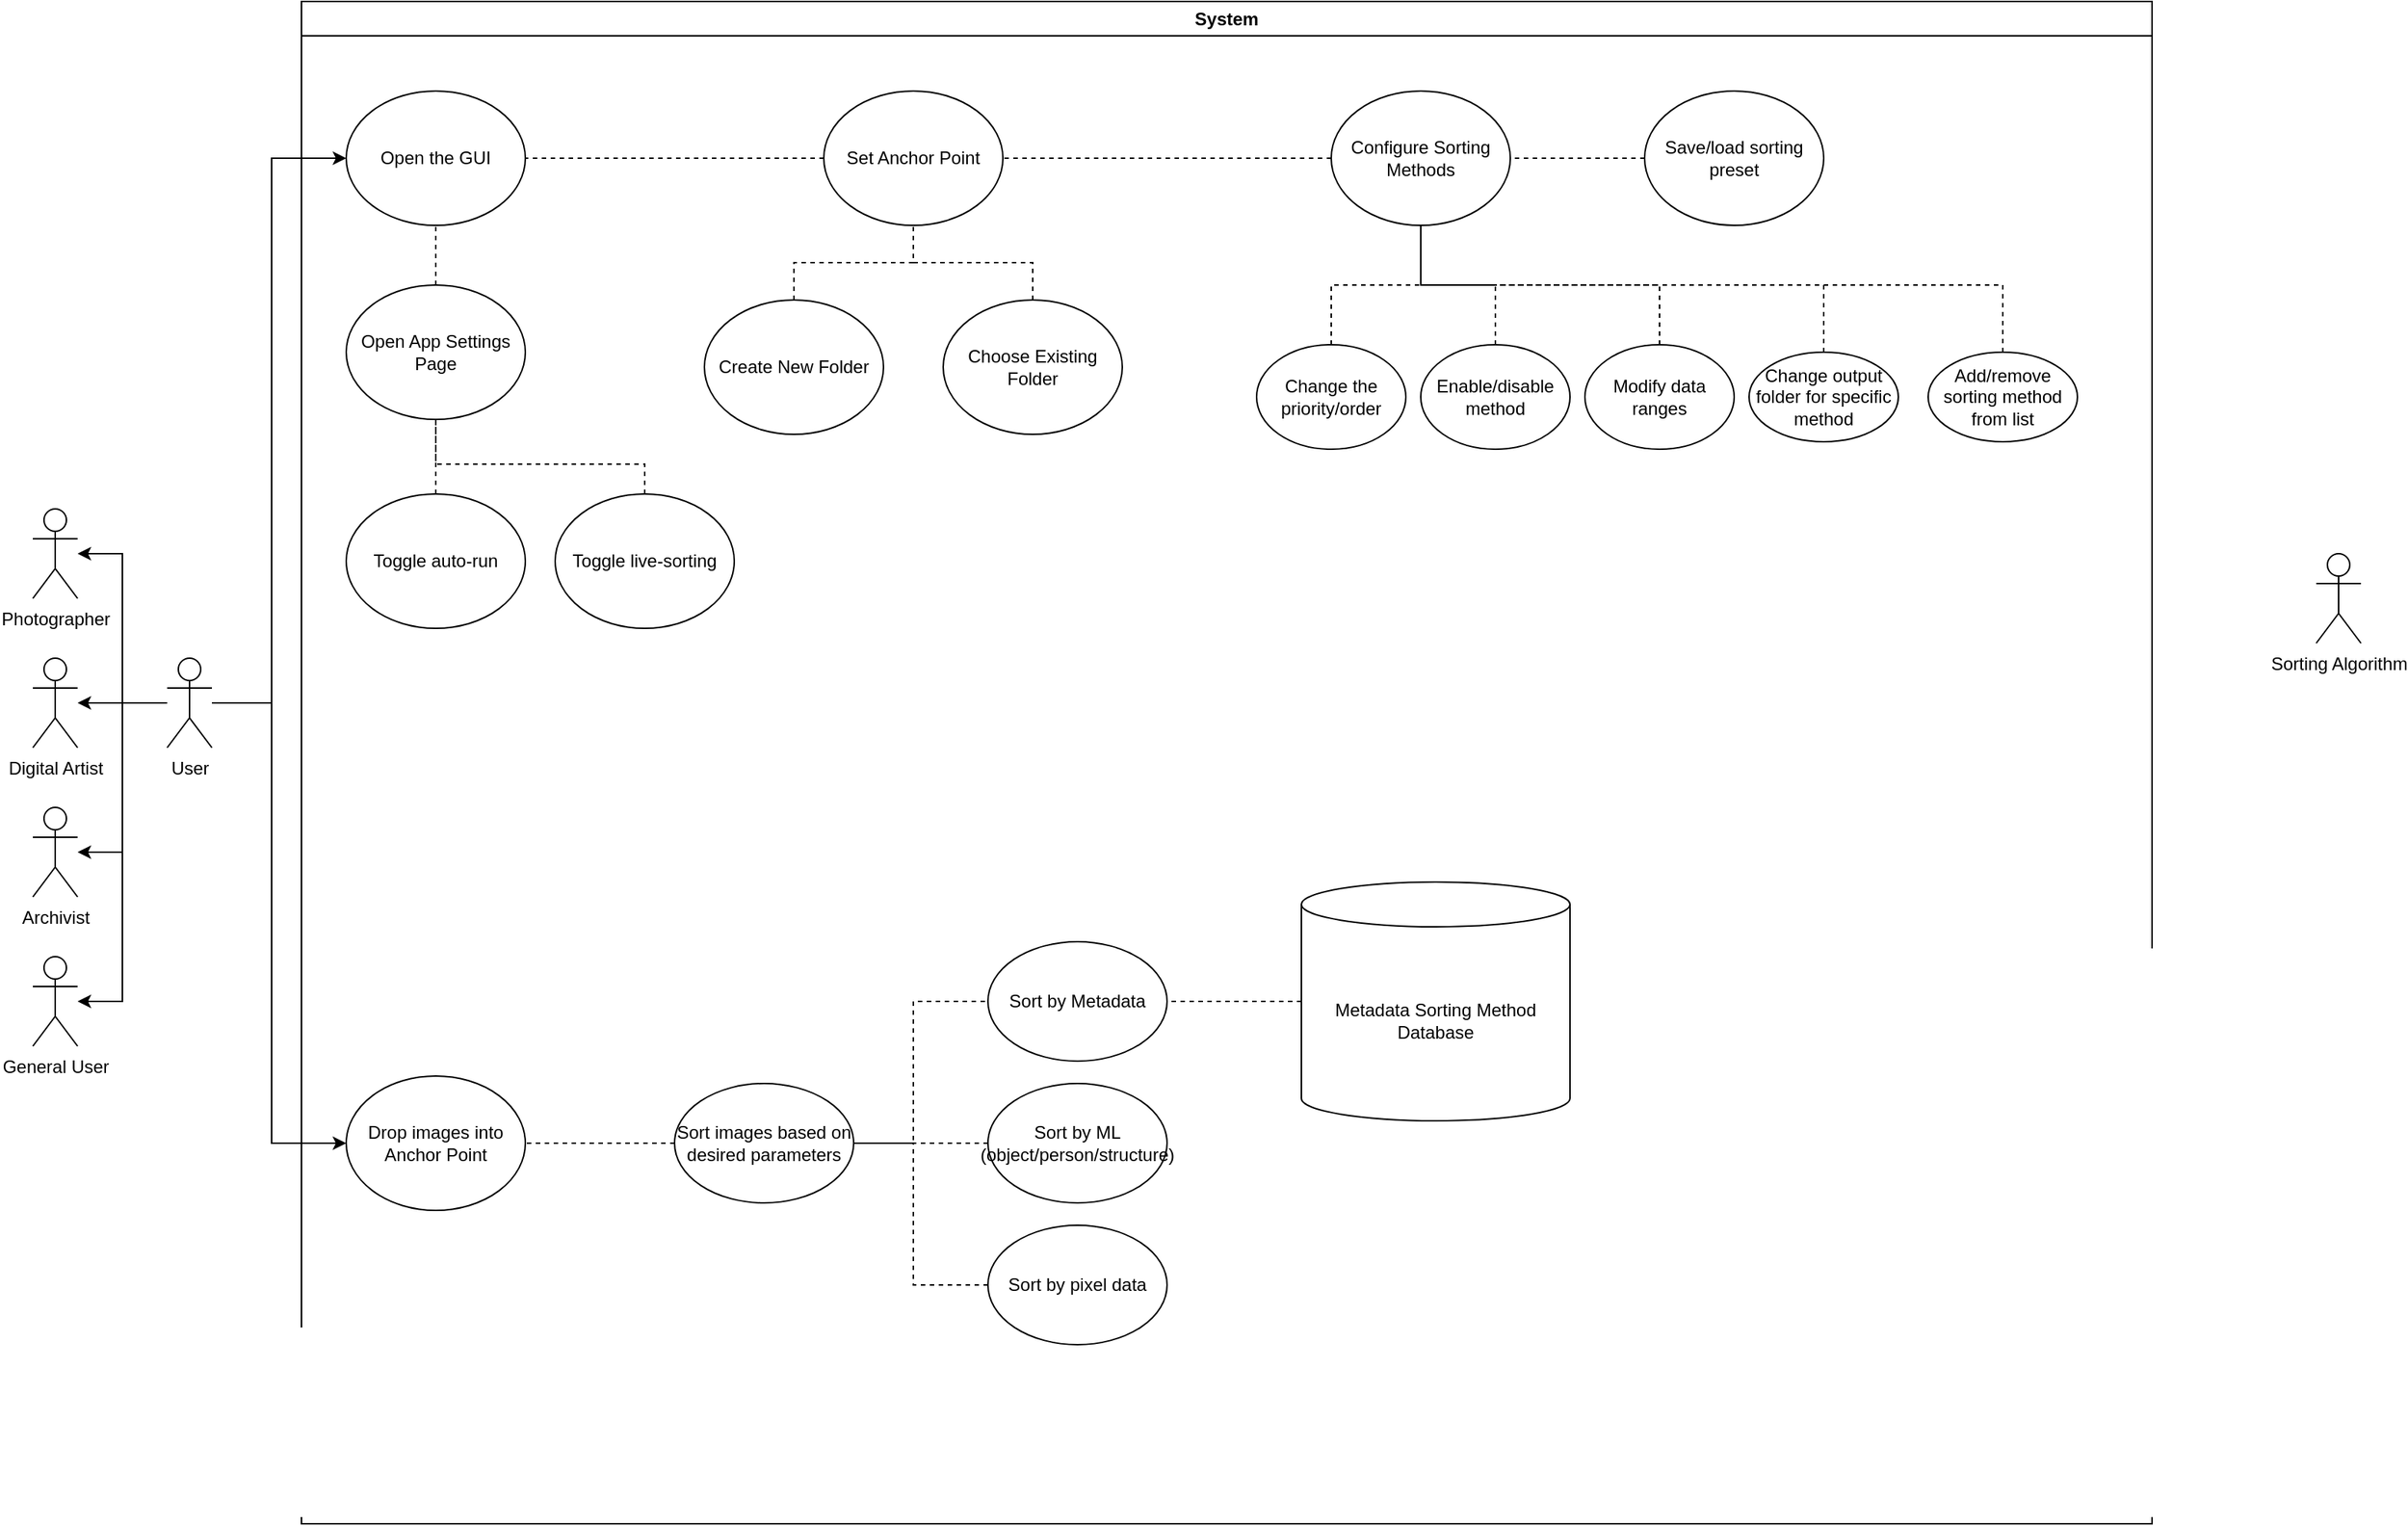 <mxfile version="22.0.0" type="device">
  <diagram name="Page-1" id="Lupr_SWoPYKB-GhK5xZ4">
    <mxGraphModel dx="2746" dy="934" grid="1" gridSize="10" guides="1" tooltips="1" connect="1" arrows="1" fold="1" page="1" pageScale="1" pageWidth="850" pageHeight="1100" math="0" shadow="0">
      <root>
        <mxCell id="0" />
        <mxCell id="1" parent="0" />
        <mxCell id="B3tBt2Ysn_EMWluu0rf4-15" style="edgeStyle=orthogonalEdgeStyle;rounded=0;orthogonalLoop=1;jettySize=auto;html=1;" edge="1" parent="1" source="B3tBt2Ysn_EMWluu0rf4-3" target="B3tBt2Ysn_EMWluu0rf4-7">
          <mxGeometry relative="1" as="geometry">
            <Array as="points">
              <mxPoint x="-740" y="510" />
              <mxPoint x="-740" y="410" />
            </Array>
          </mxGeometry>
        </mxCell>
        <mxCell id="B3tBt2Ysn_EMWluu0rf4-16" style="edgeStyle=orthogonalEdgeStyle;rounded=0;orthogonalLoop=1;jettySize=auto;html=1;" edge="1" parent="1" source="B3tBt2Ysn_EMWluu0rf4-3" target="B3tBt2Ysn_EMWluu0rf4-9">
          <mxGeometry relative="1" as="geometry" />
        </mxCell>
        <mxCell id="B3tBt2Ysn_EMWluu0rf4-17" style="edgeStyle=orthogonalEdgeStyle;rounded=0;orthogonalLoop=1;jettySize=auto;html=1;" edge="1" parent="1" source="B3tBt2Ysn_EMWluu0rf4-3" target="B3tBt2Ysn_EMWluu0rf4-11">
          <mxGeometry relative="1" as="geometry">
            <Array as="points">
              <mxPoint x="-740" y="510" />
              <mxPoint x="-740" y="610" />
            </Array>
          </mxGeometry>
        </mxCell>
        <mxCell id="B3tBt2Ysn_EMWluu0rf4-18" style="edgeStyle=orthogonalEdgeStyle;rounded=0;orthogonalLoop=1;jettySize=auto;html=1;" edge="1" parent="1" source="B3tBt2Ysn_EMWluu0rf4-3" target="B3tBt2Ysn_EMWluu0rf4-13">
          <mxGeometry relative="1" as="geometry">
            <Array as="points">
              <mxPoint x="-740" y="510" />
              <mxPoint x="-740" y="710" />
            </Array>
          </mxGeometry>
        </mxCell>
        <mxCell id="B3tBt2Ysn_EMWluu0rf4-21" style="edgeStyle=orthogonalEdgeStyle;rounded=0;orthogonalLoop=1;jettySize=auto;html=1;" edge="1" parent="1" source="B3tBt2Ysn_EMWluu0rf4-3" target="B3tBt2Ysn_EMWluu0rf4-1">
          <mxGeometry relative="1" as="geometry">
            <Array as="points">
              <mxPoint x="-640" y="510" />
              <mxPoint x="-640" y="145" />
            </Array>
          </mxGeometry>
        </mxCell>
        <mxCell id="B3tBt2Ysn_EMWluu0rf4-22" style="edgeStyle=orthogonalEdgeStyle;rounded=0;orthogonalLoop=1;jettySize=auto;html=1;" edge="1" parent="1" source="B3tBt2Ysn_EMWluu0rf4-3" target="B3tBt2Ysn_EMWluu0rf4-19">
          <mxGeometry relative="1" as="geometry">
            <Array as="points">
              <mxPoint x="-640" y="510" />
              <mxPoint x="-640" y="805" />
            </Array>
          </mxGeometry>
        </mxCell>
        <mxCell id="B3tBt2Ysn_EMWluu0rf4-3" value="User" style="shape=umlActor;verticalLabelPosition=bottom;verticalAlign=top;html=1;outlineConnect=0;" vertex="1" parent="1">
          <mxGeometry x="-710" y="480" width="30" height="60" as="geometry" />
        </mxCell>
        <mxCell id="B3tBt2Ysn_EMWluu0rf4-5" value="&lt;div&gt;System&lt;/div&gt;" style="swimlane;whiteSpace=wrap;html=1;" vertex="1" parent="1">
          <mxGeometry x="-620" y="40" width="1240" height="1020" as="geometry">
            <mxRectangle x="-620" y="40" width="80" height="30" as="alternateBounds" />
          </mxGeometry>
        </mxCell>
        <mxCell id="B3tBt2Ysn_EMWluu0rf4-1" value="Open the GUI" style="ellipse;whiteSpace=wrap;html=1;" vertex="1" parent="B3tBt2Ysn_EMWluu0rf4-5">
          <mxGeometry x="30" y="60" width="120" height="90" as="geometry" />
        </mxCell>
        <mxCell id="B3tBt2Ysn_EMWluu0rf4-19" value="Drop images into Anchor Point" style="ellipse;whiteSpace=wrap;html=1;" vertex="1" parent="B3tBt2Ysn_EMWluu0rf4-5">
          <mxGeometry x="30" y="720" width="120" height="90" as="geometry" />
        </mxCell>
        <mxCell id="B3tBt2Ysn_EMWluu0rf4-24" value="&lt;div&gt;Open App Settings Page&lt;/div&gt;" style="ellipse;whiteSpace=wrap;html=1;" vertex="1" parent="B3tBt2Ysn_EMWluu0rf4-5">
          <mxGeometry x="30" y="190" width="120" height="90" as="geometry" />
        </mxCell>
        <mxCell id="B3tBt2Ysn_EMWluu0rf4-27" value="" style="endArrow=none;dashed=1;html=1;rounded=0;edgeStyle=orthogonalEdgeStyle;" edge="1" parent="B3tBt2Ysn_EMWluu0rf4-5" source="B3tBt2Ysn_EMWluu0rf4-24" target="B3tBt2Ysn_EMWluu0rf4-1">
          <mxGeometry width="50" height="50" relative="1" as="geometry">
            <mxPoint x="170" y="220" as="sourcePoint" />
            <mxPoint x="220" y="170" as="targetPoint" />
          </mxGeometry>
        </mxCell>
        <mxCell id="B3tBt2Ysn_EMWluu0rf4-32" value="Sort images based on desired parameters" style="ellipse;whiteSpace=wrap;html=1;" vertex="1" parent="B3tBt2Ysn_EMWluu0rf4-5">
          <mxGeometry x="250" y="725" width="120" height="80" as="geometry" />
        </mxCell>
        <mxCell id="B3tBt2Ysn_EMWluu0rf4-33" value="&lt;div&gt;Set Anchor Point&lt;br&gt;&lt;/div&gt;" style="ellipse;whiteSpace=wrap;html=1;" vertex="1" parent="B3tBt2Ysn_EMWluu0rf4-5">
          <mxGeometry x="350" y="60" width="120" height="90" as="geometry" />
        </mxCell>
        <mxCell id="B3tBt2Ysn_EMWluu0rf4-35" value="" style="endArrow=none;dashed=1;html=1;rounded=0;edgeStyle=orthogonalEdgeStyle;" edge="1" parent="B3tBt2Ysn_EMWluu0rf4-5" source="B3tBt2Ysn_EMWluu0rf4-33" target="B3tBt2Ysn_EMWluu0rf4-1">
          <mxGeometry width="50" height="50" relative="1" as="geometry">
            <mxPoint x="280" y="240" as="sourcePoint" />
            <mxPoint x="330" y="190" as="targetPoint" />
          </mxGeometry>
        </mxCell>
        <mxCell id="B3tBt2Ysn_EMWluu0rf4-37" value="&lt;div&gt;Create New Folder&lt;br&gt;&lt;/div&gt;" style="ellipse;whiteSpace=wrap;html=1;" vertex="1" parent="B3tBt2Ysn_EMWluu0rf4-5">
          <mxGeometry x="270" y="200" width="120" height="90" as="geometry" />
        </mxCell>
        <mxCell id="B3tBt2Ysn_EMWluu0rf4-38" value="&lt;div&gt;Choose Existing Folder&lt;br&gt;&lt;/div&gt;" style="ellipse;whiteSpace=wrap;html=1;" vertex="1" parent="B3tBt2Ysn_EMWluu0rf4-5">
          <mxGeometry x="430" y="200" width="120" height="90" as="geometry" />
        </mxCell>
        <mxCell id="B3tBt2Ysn_EMWluu0rf4-40" value="" style="endArrow=none;dashed=1;html=1;rounded=0;edgeStyle=orthogonalEdgeStyle;" edge="1" parent="B3tBt2Ysn_EMWluu0rf4-5" source="B3tBt2Ysn_EMWluu0rf4-37" target="B3tBt2Ysn_EMWluu0rf4-33">
          <mxGeometry width="50" height="50" relative="1" as="geometry">
            <mxPoint x="390" y="410" as="sourcePoint" />
            <mxPoint x="440" y="360" as="targetPoint" />
          </mxGeometry>
        </mxCell>
        <mxCell id="B3tBt2Ysn_EMWluu0rf4-41" value="" style="endArrow=none;dashed=1;html=1;rounded=0;edgeStyle=orthogonalEdgeStyle;" edge="1" parent="B3tBt2Ysn_EMWluu0rf4-5" source="B3tBt2Ysn_EMWluu0rf4-38" target="B3tBt2Ysn_EMWluu0rf4-33">
          <mxGeometry width="50" height="50" relative="1" as="geometry">
            <mxPoint x="380" y="410" as="sourcePoint" />
            <mxPoint x="430" y="360" as="targetPoint" />
          </mxGeometry>
        </mxCell>
        <mxCell id="B3tBt2Ysn_EMWluu0rf4-42" value="Configure Sorting Methods" style="ellipse;whiteSpace=wrap;html=1;" vertex="1" parent="B3tBt2Ysn_EMWluu0rf4-5">
          <mxGeometry x="690" y="60" width="120" height="90" as="geometry" />
        </mxCell>
        <mxCell id="B3tBt2Ysn_EMWluu0rf4-45" value="" style="endArrow=none;dashed=1;html=1;rounded=0;" edge="1" parent="B3tBt2Ysn_EMWluu0rf4-5" source="B3tBt2Ysn_EMWluu0rf4-32" target="B3tBt2Ysn_EMWluu0rf4-19">
          <mxGeometry width="50" height="50" relative="1" as="geometry">
            <mxPoint x="270" y="720" as="sourcePoint" />
            <mxPoint x="320" y="670" as="targetPoint" />
          </mxGeometry>
        </mxCell>
        <mxCell id="B3tBt2Ysn_EMWluu0rf4-46" value="Sort by Metadata" style="ellipse;whiteSpace=wrap;html=1;" vertex="1" parent="B3tBt2Ysn_EMWluu0rf4-5">
          <mxGeometry x="460" y="630" width="120" height="80" as="geometry" />
        </mxCell>
        <mxCell id="B3tBt2Ysn_EMWluu0rf4-47" value="Sort by ML (object/person/structure)" style="ellipse;whiteSpace=wrap;html=1;" vertex="1" parent="B3tBt2Ysn_EMWluu0rf4-5">
          <mxGeometry x="460" y="725" width="120" height="80" as="geometry" />
        </mxCell>
        <mxCell id="B3tBt2Ysn_EMWluu0rf4-48" value="Sort by pixel data" style="ellipse;whiteSpace=wrap;html=1;" vertex="1" parent="B3tBt2Ysn_EMWluu0rf4-5">
          <mxGeometry x="460" y="820" width="120" height="80" as="geometry" />
        </mxCell>
        <mxCell id="B3tBt2Ysn_EMWluu0rf4-49" value="" style="endArrow=none;dashed=1;html=1;rounded=0;edgeStyle=orthogonalEdgeStyle;" edge="1" parent="B3tBt2Ysn_EMWluu0rf4-5" source="B3tBt2Ysn_EMWluu0rf4-32" target="B3tBt2Ysn_EMWluu0rf4-46">
          <mxGeometry width="50" height="50" relative="1" as="geometry">
            <mxPoint x="330" y="690" as="sourcePoint" />
            <mxPoint x="380" y="640" as="targetPoint" />
            <Array as="points">
              <mxPoint x="410" y="765" />
              <mxPoint x="410" y="670" />
            </Array>
          </mxGeometry>
        </mxCell>
        <mxCell id="B3tBt2Ysn_EMWluu0rf4-50" value="" style="endArrow=none;dashed=1;html=1;rounded=0;edgeStyle=orthogonalEdgeStyle;" edge="1" parent="B3tBt2Ysn_EMWluu0rf4-5" source="B3tBt2Ysn_EMWluu0rf4-47" target="B3tBt2Ysn_EMWluu0rf4-32">
          <mxGeometry width="50" height="50" relative="1" as="geometry">
            <mxPoint x="320" y="920" as="sourcePoint" />
            <mxPoint x="370" y="870" as="targetPoint" />
            <Array as="points">
              <mxPoint x="430" y="765" />
              <mxPoint x="430" y="765" />
            </Array>
          </mxGeometry>
        </mxCell>
        <mxCell id="B3tBt2Ysn_EMWluu0rf4-51" value="" style="endArrow=none;dashed=1;html=1;rounded=0;edgeStyle=orthogonalEdgeStyle;" edge="1" parent="B3tBt2Ysn_EMWluu0rf4-5" source="B3tBt2Ysn_EMWluu0rf4-48" target="B3tBt2Ysn_EMWluu0rf4-32">
          <mxGeometry width="50" height="50" relative="1" as="geometry">
            <mxPoint x="310" y="940" as="sourcePoint" />
            <mxPoint x="360" y="890" as="targetPoint" />
            <Array as="points">
              <mxPoint x="410" y="860" />
              <mxPoint x="410" y="765" />
            </Array>
          </mxGeometry>
        </mxCell>
        <mxCell id="B3tBt2Ysn_EMWluu0rf4-52" value="Change the priority/order" style="ellipse;whiteSpace=wrap;html=1;" vertex="1" parent="B3tBt2Ysn_EMWluu0rf4-5">
          <mxGeometry x="640" y="230" width="100" height="70" as="geometry" />
        </mxCell>
        <mxCell id="B3tBt2Ysn_EMWluu0rf4-53" value="Enable/disable method" style="ellipse;whiteSpace=wrap;html=1;" vertex="1" parent="B3tBt2Ysn_EMWluu0rf4-5">
          <mxGeometry x="750" y="230" width="100" height="70" as="geometry" />
        </mxCell>
        <mxCell id="B3tBt2Ysn_EMWluu0rf4-54" value="Modify data ranges" style="ellipse;whiteSpace=wrap;html=1;" vertex="1" parent="B3tBt2Ysn_EMWluu0rf4-5">
          <mxGeometry x="860" y="230" width="100" height="70" as="geometry" />
        </mxCell>
        <mxCell id="B3tBt2Ysn_EMWluu0rf4-55" value="Add/remove sorting method from list" style="ellipse;whiteSpace=wrap;html=1;" vertex="1" parent="B3tBt2Ysn_EMWluu0rf4-5">
          <mxGeometry x="1090" y="235" width="100" height="60" as="geometry" />
        </mxCell>
        <mxCell id="B3tBt2Ysn_EMWluu0rf4-56" value="" style="endArrow=none;dashed=1;html=1;rounded=0;edgeStyle=orthogonalEdgeStyle;" edge="1" parent="B3tBt2Ysn_EMWluu0rf4-5" source="B3tBt2Ysn_EMWluu0rf4-42" target="B3tBt2Ysn_EMWluu0rf4-33">
          <mxGeometry width="50" height="50" relative="1" as="geometry">
            <mxPoint x="580" y="260" as="sourcePoint" />
            <mxPoint x="630" y="210" as="targetPoint" />
          </mxGeometry>
        </mxCell>
        <mxCell id="B3tBt2Ysn_EMWluu0rf4-57" value="" style="endArrow=none;dashed=1;html=1;rounded=0;edgeStyle=orthogonalEdgeStyle;" edge="1" parent="B3tBt2Ysn_EMWluu0rf4-5" source="B3tBt2Ysn_EMWluu0rf4-52" target="B3tBt2Ysn_EMWluu0rf4-42">
          <mxGeometry width="50" height="50" relative="1" as="geometry">
            <mxPoint x="670" y="450" as="sourcePoint" />
            <mxPoint x="720" y="400" as="targetPoint" />
          </mxGeometry>
        </mxCell>
        <mxCell id="B3tBt2Ysn_EMWluu0rf4-58" value="" style="endArrow=none;dashed=1;html=1;rounded=0;edgeStyle=orthogonalEdgeStyle;" edge="1" parent="B3tBt2Ysn_EMWluu0rf4-5" source="B3tBt2Ysn_EMWluu0rf4-53" target="B3tBt2Ysn_EMWluu0rf4-42">
          <mxGeometry width="50" height="50" relative="1" as="geometry">
            <mxPoint x="920" y="200" as="sourcePoint" />
            <mxPoint x="970" y="150" as="targetPoint" />
          </mxGeometry>
        </mxCell>
        <mxCell id="B3tBt2Ysn_EMWluu0rf4-59" value="" style="endArrow=none;dashed=1;html=1;rounded=0;edgeStyle=orthogonalEdgeStyle;" edge="1" parent="B3tBt2Ysn_EMWluu0rf4-5" source="B3tBt2Ysn_EMWluu0rf4-54" target="B3tBt2Ysn_EMWluu0rf4-42">
          <mxGeometry width="50" height="50" relative="1" as="geometry">
            <mxPoint x="890" y="170" as="sourcePoint" />
            <mxPoint x="940" y="120" as="targetPoint" />
            <Array as="points">
              <mxPoint x="910" y="190" />
              <mxPoint x="750" y="190" />
            </Array>
          </mxGeometry>
        </mxCell>
        <mxCell id="B3tBt2Ysn_EMWluu0rf4-62" value="Change output folder for specific method" style="ellipse;whiteSpace=wrap;html=1;" vertex="1" parent="B3tBt2Ysn_EMWluu0rf4-5">
          <mxGeometry x="970" y="235" width="100" height="60" as="geometry" />
        </mxCell>
        <mxCell id="B3tBt2Ysn_EMWluu0rf4-63" value="" style="endArrow=none;dashed=1;html=1;rounded=0;edgeStyle=orthogonalEdgeStyle;" edge="1" parent="B3tBt2Ysn_EMWluu0rf4-5" source="B3tBt2Ysn_EMWluu0rf4-62" target="B3tBt2Ysn_EMWluu0rf4-42">
          <mxGeometry width="50" height="50" relative="1" as="geometry">
            <mxPoint x="1030" y="460" as="sourcePoint" />
            <mxPoint x="1080" y="410" as="targetPoint" />
            <Array as="points">
              <mxPoint x="1020" y="190" />
              <mxPoint x="750" y="190" />
            </Array>
          </mxGeometry>
        </mxCell>
        <mxCell id="B3tBt2Ysn_EMWluu0rf4-64" value="" style="endArrow=none;dashed=1;html=1;rounded=0;edgeStyle=orthogonalEdgeStyle;" edge="1" parent="B3tBt2Ysn_EMWluu0rf4-5" source="B3tBt2Ysn_EMWluu0rf4-55" target="B3tBt2Ysn_EMWluu0rf4-42">
          <mxGeometry width="50" height="50" relative="1" as="geometry">
            <mxPoint x="830" y="440" as="sourcePoint" />
            <mxPoint x="880" y="390" as="targetPoint" />
            <Array as="points">
              <mxPoint x="1140" y="190" />
              <mxPoint x="750" y="190" />
            </Array>
          </mxGeometry>
        </mxCell>
        <mxCell id="B3tBt2Ysn_EMWluu0rf4-65" value="Toggle auto-run" style="ellipse;whiteSpace=wrap;html=1;" vertex="1" parent="B3tBt2Ysn_EMWluu0rf4-5">
          <mxGeometry x="30" y="330" width="120" height="90" as="geometry" />
        </mxCell>
        <mxCell id="B3tBt2Ysn_EMWluu0rf4-66" value="Toggle live-sorting" style="ellipse;whiteSpace=wrap;html=1;" vertex="1" parent="B3tBt2Ysn_EMWluu0rf4-5">
          <mxGeometry x="170" y="330" width="120" height="90" as="geometry" />
        </mxCell>
        <mxCell id="B3tBt2Ysn_EMWluu0rf4-67" value="" style="endArrow=none;dashed=1;html=1;rounded=0;" edge="1" parent="B3tBt2Ysn_EMWluu0rf4-5" source="B3tBt2Ysn_EMWluu0rf4-65" target="B3tBt2Ysn_EMWluu0rf4-24">
          <mxGeometry width="50" height="50" relative="1" as="geometry">
            <mxPoint x="60" y="580" as="sourcePoint" />
            <mxPoint x="110" y="530" as="targetPoint" />
          </mxGeometry>
        </mxCell>
        <mxCell id="B3tBt2Ysn_EMWluu0rf4-68" value="" style="endArrow=none;dashed=1;html=1;rounded=0;edgeStyle=orthogonalEdgeStyle;" edge="1" parent="B3tBt2Ysn_EMWluu0rf4-5" source="B3tBt2Ysn_EMWluu0rf4-66" target="B3tBt2Ysn_EMWluu0rf4-24">
          <mxGeometry width="50" height="50" relative="1" as="geometry">
            <mxPoint x="210" y="480" as="sourcePoint" />
            <mxPoint x="260" y="430" as="targetPoint" />
            <Array as="points">
              <mxPoint x="230" y="310" />
              <mxPoint x="90" y="310" />
            </Array>
          </mxGeometry>
        </mxCell>
        <mxCell id="B3tBt2Ysn_EMWluu0rf4-71" value="" style="endArrow=none;dashed=1;html=1;rounded=0;edgeStyle=orthogonalEdgeStyle;" edge="1" parent="B3tBt2Ysn_EMWluu0rf4-5" source="B3tBt2Ysn_EMWluu0rf4-73" target="B3tBt2Ysn_EMWluu0rf4-46">
          <mxGeometry width="50" height="50" relative="1" as="geometry">
            <mxPoint x="680" y="670.0" as="sourcePoint" />
            <mxPoint x="740" y="620" as="targetPoint" />
          </mxGeometry>
        </mxCell>
        <mxCell id="B3tBt2Ysn_EMWluu0rf4-73" value="Metadata Sorting Method Database" style="shape=cylinder3;whiteSpace=wrap;html=1;boundedLbl=1;backgroundOutline=1;size=15;" vertex="1" parent="B3tBt2Ysn_EMWluu0rf4-5">
          <mxGeometry x="670" y="590" width="180" height="160" as="geometry" />
        </mxCell>
        <mxCell id="B3tBt2Ysn_EMWluu0rf4-74" value="&lt;div&gt;Save/load sorting preset&lt;/div&gt;" style="ellipse;whiteSpace=wrap;html=1;" vertex="1" parent="B3tBt2Ysn_EMWluu0rf4-5">
          <mxGeometry x="900" y="60" width="120" height="90" as="geometry" />
        </mxCell>
        <mxCell id="B3tBt2Ysn_EMWluu0rf4-75" value="" style="endArrow=none;dashed=1;html=1;rounded=0;edgeStyle=orthogonalEdgeStyle;" edge="1" parent="B3tBt2Ysn_EMWluu0rf4-5" source="B3tBt2Ysn_EMWluu0rf4-74" target="B3tBt2Ysn_EMWluu0rf4-42">
          <mxGeometry width="50" height="50" relative="1" as="geometry">
            <mxPoint x="860" y="420" as="sourcePoint" />
            <mxPoint x="910" y="370" as="targetPoint" />
          </mxGeometry>
        </mxCell>
        <mxCell id="B3tBt2Ysn_EMWluu0rf4-7" value="Photographer" style="shape=umlActor;verticalLabelPosition=bottom;verticalAlign=top;html=1;outlineConnect=0;" vertex="1" parent="1">
          <mxGeometry x="-800" y="380" width="30" height="60" as="geometry" />
        </mxCell>
        <mxCell id="B3tBt2Ysn_EMWluu0rf4-9" value="&lt;div&gt;Digital Artist&lt;/div&gt;" style="shape=umlActor;verticalLabelPosition=bottom;verticalAlign=top;html=1;outlineConnect=0;" vertex="1" parent="1">
          <mxGeometry x="-800" y="480" width="30" height="60" as="geometry" />
        </mxCell>
        <mxCell id="B3tBt2Ysn_EMWluu0rf4-11" value="Archivist" style="shape=umlActor;verticalLabelPosition=bottom;verticalAlign=top;html=1;outlineConnect=0;" vertex="1" parent="1">
          <mxGeometry x="-800" y="580" width="30" height="60" as="geometry" />
        </mxCell>
        <mxCell id="B3tBt2Ysn_EMWluu0rf4-13" value="General User" style="shape=umlActor;verticalLabelPosition=bottom;verticalAlign=top;html=1;outlineConnect=0;" vertex="1" parent="1">
          <mxGeometry x="-800" y="680" width="30" height="60" as="geometry" />
        </mxCell>
        <mxCell id="B3tBt2Ysn_EMWluu0rf4-28" value="&lt;div&gt;Sorting Algorithm&lt;/div&gt;" style="shape=umlActor;verticalLabelPosition=bottom;verticalAlign=top;html=1;" vertex="1" parent="1">
          <mxGeometry x="730" y="410" width="30" height="60" as="geometry" />
        </mxCell>
      </root>
    </mxGraphModel>
  </diagram>
</mxfile>
